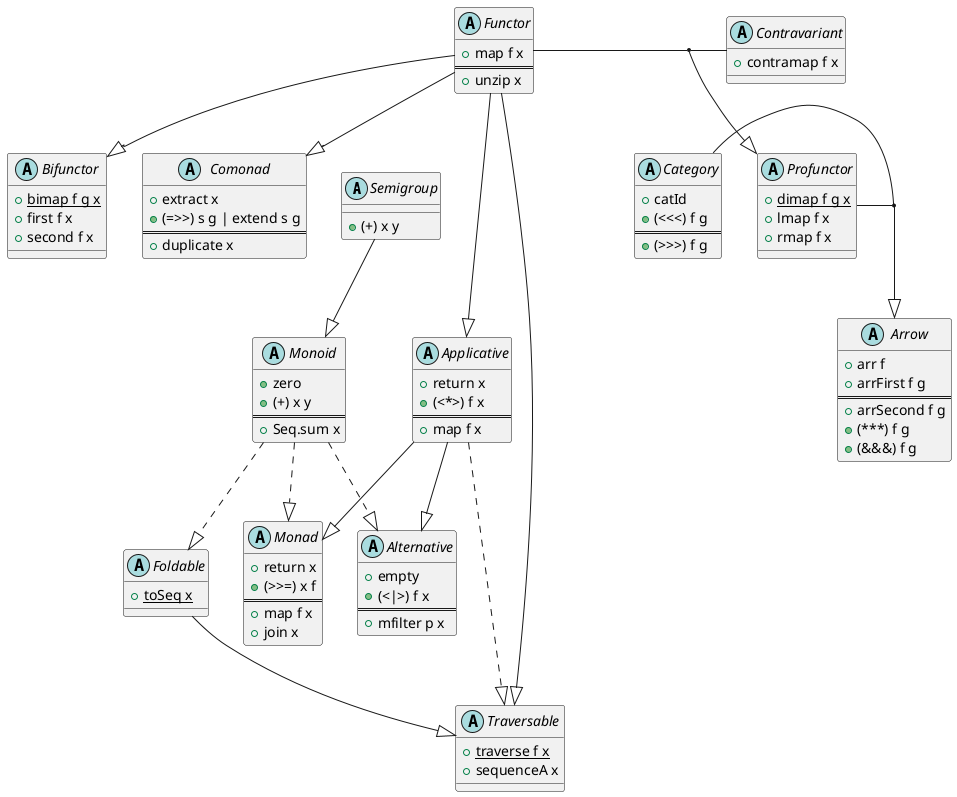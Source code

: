 @startuml
together {
	abstract class Semigroup [[http://gusty.github.io/FSharpPlus/abstraction-semigroup.html]] {
	  + (+) x y [[[http://gusty.github.io/FSharpPlus/abstraction-semigroup.html#plus {Appends two semigroups} ]]]
	}

	abstract class Comonad [[http://gusty.github.io/FSharpPlus/abstraction-comonad.html]] {
	  + extract x [[[http://gusty.github.io/FSharpPlus/abstraction-comonad.html#extract]]]
	  + (=>>) s g | extend s g [[[http://gusty.github.io/FSharpPlus/abstraction-comonad.html#extend]]]
	  ==
	  + duplicate x
	}
}

abstract class Monoid [[http://gusty.github.io/FSharpPlus/abstraction-monoid.html]] {
  + zero [[[http://gusty.github.io/FSharpPlus/abstraction-monoid.html#zero {Identity for (+)} ]]]
  + (+) x y [[[http://gusty.github.io/FSharpPlus/abstraction-monoid.html#plus {Appends both monoids} ]]]
  ==
  + Seq.sum x [[[http://gusty.github.io/FSharpPlus/abstraction-monoid.html#sum {Flatten a sequence of monoids} ]]]
}


abstract class Functor [[http://gusty.github.io/FSharpPlus/abstraction-functor.html]] {
  + map f x [[[http://gusty.github.io/FSharpPlus/abstraction-functor.html#map {Lift a function into a Functor} ]]]
  ==
  + unzip x
}

abstract class Contravariant [[http://gusty.github.io/FSharpPlus/abstraction-contravariant.html]] {
  + contramap f x [[[http://gusty.github.io/FSharpPlus/abstraction-contravariant.html#contramap]]]
}


abstract class Applicative [[http://gusty.github.io/FSharpPlus/abstraction-applicative.html]] {
  + return x [[[http://gusty.github.io/FSharpPlus/abstraction-monad.html#return {Lift a value into a Functor} ]]]
  + (<*>) f x [[[http://gusty.github.io/FSharpPlus/abstraction-applicative.html {Apply a lifted argument to a lifted function} ]]]
  ==
  + map f x [[[http://gusty.github.io/FSharpPlus/abstraction-functor.html#map {Lift a function into a Functor} ]]]
}

abstract class Alternative [[http://gusty.github.io/FSharpPlus/abstraction-alternative.html]] {
  + empty [[[http://gusty.github.io/FSharpPlus/abstraction-alternative.html]]]
  + (<|>) f x [[[http://gusty.github.io/FSharpPlus/abstraction-alternative.html]]]
  ==
  + mfilter p x [[[http://gusty.github.io/FSharpPlus/abstraction-alternative.html#mfilter {Returns all values satisfying the predicate, if the predicate returns false will use the empty value} ]]]
}

abstract class Monad [[http://gusty.github.io/FSharpPlus/abstraction-monad.html]] {
  + return x [[[http://gusty.github.io/FSharpPlus/abstraction-monad.html#return {Lift a value into a Functor} ]]]
  + (>>=) x f [[[http://gusty.github.io/FSharpPlus/abstraction-monad.html#bind {Takes a monadic value and a function from a plain type to a monadic value, and returns a new monadic value} ]]]
  ==
  + map f x [[[http://gusty.github.io/FSharpPlus/abstraction-functor.html#map {Lift a function into a Functor} ]]]
  + join x [[[http://gusty.github.io/FSharpPlus/abstraction-functor.html#join {Flattens two layers of monadic information into one} ]]]
}


abstract class Bifunctor [[http://gusty.github.io/FSharpPlus/abstraction-bifunctor.html]] {
  + {static} bimap f g x [[[http://gusty.github.io/FSharpPlus/abstraction-bifunctor.html#bimap]]]
  + first f x [[[http://gusty.github.io/FSharpPlus/abstraction-bifunctor.html#first]]]
  + second f x [[[http://gusty.github.io/FSharpPlus/abstraction-bifunctor.html#second]]]
}



abstract class Foldable [[http://gusty.github.io/FSharpPlus/abstraction-foldable.html]] {
  {static} + toSeq x [[[http://gusty.github.io/FSharpPlus/abstraction-foldable.html#toSeq {Converts to a seq} ]]]
}


abstract class Traversable [[http://gusty.github.io/FSharpPlus/abstraction-traversable.html]] {
  {static} + traverse f x [[[http://gusty.github.io/FSharpPlus/abstraction-traversable.html#traverse {Map each element of a structure to an action, evaluate them left to right and collect result }]]]
  + sequenceA x [[[http://gusty.github.io/FSharpPlus/abstraction-traversable.html#sequenceA {Evaluate each action in the structure left to right and collect the result } ]]]
}

together {
	abstract class Profunctor [[http://gusty.github.io/FSharpPlus/abstraction-profunctor.html]] {
	  + {static} dimap f g x [[[http://gusty.github.io/FSharpPlus/abstraction-profunctor.html#dimap]]]
	  + lmap f x [[[http://gusty.github.io/FSharpPlus/abstraction-profunctor.html#lmap]]]
	  + rmap f x [[[http://gusty.github.io/FSharpPlus/abstraction-profunctor.html#rmap]]]
	}

	abstract class Category [[http://gusty.github.io/FSharpPlus/abstraction-category.html]] {
	  + catId [[[http://gusty.github.io/FSharpPlus/abstraction-category.html#catId {The identity morphism. }]]]
	  + (<<<) f g [[[http://gusty.github.io/FSharpPlus/abstraction-category.html#catComp {Right-to-left morphism composition. } ]]]
	  ==
	  + (>>>) f g [[[http://gusty.github.io/FSharpPlus/abstraction-category.html#catComp {Left-to-right morphism composition. } ]]]
	}
}

abstract class Arrow [[http://gusty.github.io/FSharpPlus/abstraction-arrow.html]] {
  + arr f [[[http://gusty.github.io/FSharpPlus/abstraction-arrow.html#arr {Lift a function to an arrow. }]]]
  + arrFirst f g [[[http://gusty.github.io/FSharpPlus/abstraction-arrow.html#arrFirst {Send the 1st component of the input through the argument arrow and copy the rest unchanged to the output. } ]]]
  ==
  + arrSecond f g [[[http://gusty.github.io/FSharpPlus/abstraction-arrow.html#arrSecond {Send the 2nd component of the input through the argument arrow and copy the rest unchanged to the output. } ]]]
  + (***) f g [[[http://gusty.github.io/FSharpPlus/abstraction-arrow.html#arrCombine {Split the input between the two argument arrows and combine their output. } ]]]
  + (&&&) f g [[[http://gusty.github.io/FSharpPlus/abstraction-arrow.html#fanout {Send the input to both argument arrows and combine their output. } ]]]
}



Semigroup  --|> Monoid 
Functor  --|> Bifunctor
Functor  --|> Applicative
Applicative  --|> Monad
Applicative  --|> Alternative
Monoid ..|> Monad
Monoid ..|> Foldable
Functor --|> Comonad
Functor --|> Traversable
Foldable --|> Traversable
Applicative ..|> Traversable
Monoid ..|> Alternative
Functor - Contravariant
(Functor, Contravariant) --|> Profunctor
Profunctor - Category
(Profunctor, Category) --|>  Arrow
@enduml
